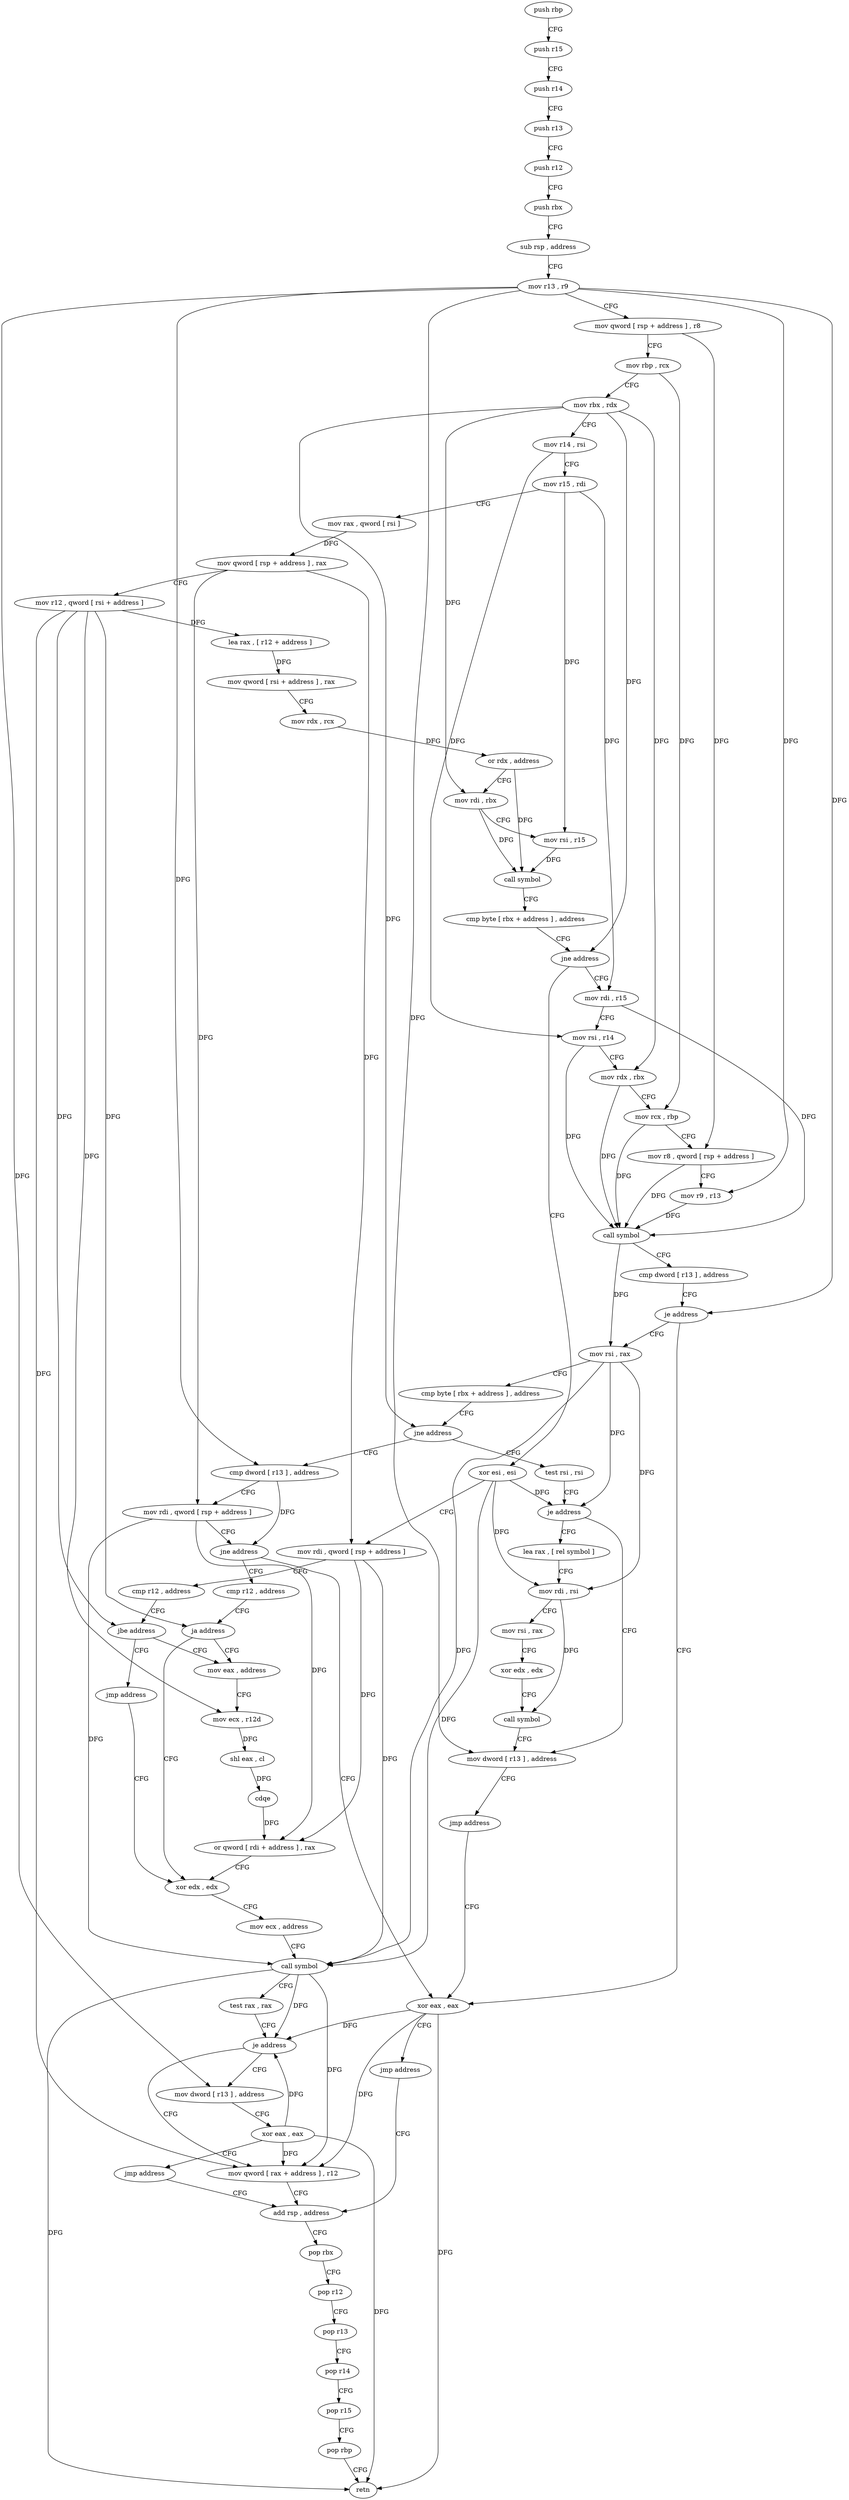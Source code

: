digraph "func" {
"4244704" [label = "push rbp" ]
"4244705" [label = "push r15" ]
"4244707" [label = "push r14" ]
"4244709" [label = "push r13" ]
"4244711" [label = "push r12" ]
"4244713" [label = "push rbx" ]
"4244714" [label = "sub rsp , address" ]
"4244718" [label = "mov r13 , r9" ]
"4244721" [label = "mov qword [ rsp + address ] , r8" ]
"4244726" [label = "mov rbp , rcx" ]
"4244729" [label = "mov rbx , rdx" ]
"4244732" [label = "mov r14 , rsi" ]
"4244735" [label = "mov r15 , rdi" ]
"4244738" [label = "mov rax , qword [ rsi ]" ]
"4244741" [label = "mov qword [ rsp + address ] , rax" ]
"4244746" [label = "mov r12 , qword [ rsi + address ]" ]
"4244750" [label = "lea rax , [ r12 + address ]" ]
"4244755" [label = "mov qword [ rsi + address ] , rax" ]
"4244759" [label = "mov rdx , rcx" ]
"4244762" [label = "or rdx , address" ]
"4244769" [label = "mov rdi , rbx" ]
"4244772" [label = "mov rsi , r15" ]
"4244775" [label = "call symbol" ]
"4244780" [label = "cmp byte [ rbx + address ] , address" ]
"4244784" [label = "jne address" ]
"4244801" [label = "mov rdi , r15" ]
"4244786" [label = "xor esi , esi" ]
"4244804" [label = "mov rsi , r14" ]
"4244807" [label = "mov rdx , rbx" ]
"4244810" [label = "mov rcx , rbp" ]
"4244813" [label = "mov r8 , qword [ rsp + address ]" ]
"4244818" [label = "mov r9 , r13" ]
"4244821" [label = "call symbol" ]
"4244826" [label = "cmp dword [ r13 ] , address" ]
"4244831" [label = "je address" ]
"4244837" [label = "mov rsi , rax" ]
"4244833" [label = "xor eax , eax" ]
"4244788" [label = "mov rdi , qword [ rsp + address ]" ]
"4244793" [label = "cmp r12 , address" ]
"4244797" [label = "jbe address" ]
"4244864" [label = "mov eax , address" ]
"4244799" [label = "jmp address" ]
"4244840" [label = "cmp byte [ rbx + address ] , address" ]
"4244844" [label = "jne address" ]
"4244931" [label = "test rsi , rsi" ]
"4244846" [label = "cmp dword [ r13 ] , address" ]
"4244835" [label = "jmp address" ]
"4244904" [label = "add rsp , address" ]
"4244869" [label = "mov ecx , r12d" ]
"4244872" [label = "shl eax , cl" ]
"4244874" [label = "cdqe" ]
"4244876" [label = "or qword [ rdi + address ] , rax" ]
"4244883" [label = "xor edx , edx" ]
"4244934" [label = "je address" ]
"4244956" [label = "mov dword [ r13 ] , address" ]
"4244936" [label = "lea rax , [ rel symbol ]" ]
"4244851" [label = "mov rdi , qword [ rsp + address ]" ]
"4244856" [label = "jne address" ]
"4244858" [label = "cmp r12 , address" ]
"4244908" [label = "pop rbx" ]
"4244909" [label = "pop r12" ]
"4244911" [label = "pop r13" ]
"4244913" [label = "pop r14" ]
"4244915" [label = "pop r15" ]
"4244917" [label = "pop rbp" ]
"4244918" [label = "retn" ]
"4244919" [label = "mov dword [ r13 ] , address" ]
"4244927" [label = "xor eax , eax" ]
"4244929" [label = "jmp address" ]
"4244900" [label = "mov qword [ rax + address ] , r12" ]
"4244885" [label = "mov ecx , address" ]
"4244890" [label = "call symbol" ]
"4244895" [label = "test rax , rax" ]
"4244898" [label = "je address" ]
"4244964" [label = "jmp address" ]
"4244943" [label = "mov rdi , rsi" ]
"4244946" [label = "mov rsi , rax" ]
"4244949" [label = "xor edx , edx" ]
"4244951" [label = "call symbol" ]
"4244862" [label = "ja address" ]
"4244704" -> "4244705" [ label = "CFG" ]
"4244705" -> "4244707" [ label = "CFG" ]
"4244707" -> "4244709" [ label = "CFG" ]
"4244709" -> "4244711" [ label = "CFG" ]
"4244711" -> "4244713" [ label = "CFG" ]
"4244713" -> "4244714" [ label = "CFG" ]
"4244714" -> "4244718" [ label = "CFG" ]
"4244718" -> "4244721" [ label = "CFG" ]
"4244718" -> "4244818" [ label = "DFG" ]
"4244718" -> "4244831" [ label = "DFG" ]
"4244718" -> "4244846" [ label = "DFG" ]
"4244718" -> "4244956" [ label = "DFG" ]
"4244718" -> "4244919" [ label = "DFG" ]
"4244721" -> "4244726" [ label = "CFG" ]
"4244721" -> "4244813" [ label = "DFG" ]
"4244726" -> "4244729" [ label = "CFG" ]
"4244726" -> "4244810" [ label = "DFG" ]
"4244729" -> "4244732" [ label = "CFG" ]
"4244729" -> "4244769" [ label = "DFG" ]
"4244729" -> "4244784" [ label = "DFG" ]
"4244729" -> "4244807" [ label = "DFG" ]
"4244729" -> "4244844" [ label = "DFG" ]
"4244732" -> "4244735" [ label = "CFG" ]
"4244732" -> "4244804" [ label = "DFG" ]
"4244735" -> "4244738" [ label = "CFG" ]
"4244735" -> "4244772" [ label = "DFG" ]
"4244735" -> "4244801" [ label = "DFG" ]
"4244738" -> "4244741" [ label = "DFG" ]
"4244741" -> "4244746" [ label = "CFG" ]
"4244741" -> "4244788" [ label = "DFG" ]
"4244741" -> "4244851" [ label = "DFG" ]
"4244746" -> "4244750" [ label = "DFG" ]
"4244746" -> "4244797" [ label = "DFG" ]
"4244746" -> "4244869" [ label = "DFG" ]
"4244746" -> "4244862" [ label = "DFG" ]
"4244746" -> "4244900" [ label = "DFG" ]
"4244750" -> "4244755" [ label = "DFG" ]
"4244755" -> "4244759" [ label = "CFG" ]
"4244759" -> "4244762" [ label = "DFG" ]
"4244762" -> "4244769" [ label = "CFG" ]
"4244762" -> "4244775" [ label = "DFG" ]
"4244769" -> "4244772" [ label = "CFG" ]
"4244769" -> "4244775" [ label = "DFG" ]
"4244772" -> "4244775" [ label = "DFG" ]
"4244775" -> "4244780" [ label = "CFG" ]
"4244780" -> "4244784" [ label = "CFG" ]
"4244784" -> "4244801" [ label = "CFG" ]
"4244784" -> "4244786" [ label = "CFG" ]
"4244801" -> "4244804" [ label = "CFG" ]
"4244801" -> "4244821" [ label = "DFG" ]
"4244786" -> "4244788" [ label = "CFG" ]
"4244786" -> "4244934" [ label = "DFG" ]
"4244786" -> "4244890" [ label = "DFG" ]
"4244786" -> "4244943" [ label = "DFG" ]
"4244804" -> "4244807" [ label = "CFG" ]
"4244804" -> "4244821" [ label = "DFG" ]
"4244807" -> "4244810" [ label = "CFG" ]
"4244807" -> "4244821" [ label = "DFG" ]
"4244810" -> "4244813" [ label = "CFG" ]
"4244810" -> "4244821" [ label = "DFG" ]
"4244813" -> "4244818" [ label = "CFG" ]
"4244813" -> "4244821" [ label = "DFG" ]
"4244818" -> "4244821" [ label = "DFG" ]
"4244821" -> "4244826" [ label = "CFG" ]
"4244821" -> "4244837" [ label = "DFG" ]
"4244826" -> "4244831" [ label = "CFG" ]
"4244831" -> "4244837" [ label = "CFG" ]
"4244831" -> "4244833" [ label = "CFG" ]
"4244837" -> "4244840" [ label = "CFG" ]
"4244837" -> "4244934" [ label = "DFG" ]
"4244837" -> "4244890" [ label = "DFG" ]
"4244837" -> "4244943" [ label = "DFG" ]
"4244833" -> "4244835" [ label = "CFG" ]
"4244833" -> "4244918" [ label = "DFG" ]
"4244833" -> "4244898" [ label = "DFG" ]
"4244833" -> "4244900" [ label = "DFG" ]
"4244788" -> "4244793" [ label = "CFG" ]
"4244788" -> "4244876" [ label = "DFG" ]
"4244788" -> "4244890" [ label = "DFG" ]
"4244793" -> "4244797" [ label = "CFG" ]
"4244797" -> "4244864" [ label = "CFG" ]
"4244797" -> "4244799" [ label = "CFG" ]
"4244864" -> "4244869" [ label = "CFG" ]
"4244799" -> "4244883" [ label = "CFG" ]
"4244840" -> "4244844" [ label = "CFG" ]
"4244844" -> "4244931" [ label = "CFG" ]
"4244844" -> "4244846" [ label = "CFG" ]
"4244931" -> "4244934" [ label = "CFG" ]
"4244846" -> "4244851" [ label = "CFG" ]
"4244846" -> "4244856" [ label = "DFG" ]
"4244835" -> "4244904" [ label = "CFG" ]
"4244904" -> "4244908" [ label = "CFG" ]
"4244869" -> "4244872" [ label = "DFG" ]
"4244872" -> "4244874" [ label = "DFG" ]
"4244874" -> "4244876" [ label = "DFG" ]
"4244876" -> "4244883" [ label = "CFG" ]
"4244883" -> "4244885" [ label = "CFG" ]
"4244934" -> "4244956" [ label = "CFG" ]
"4244934" -> "4244936" [ label = "CFG" ]
"4244956" -> "4244964" [ label = "CFG" ]
"4244936" -> "4244943" [ label = "CFG" ]
"4244851" -> "4244856" [ label = "CFG" ]
"4244851" -> "4244876" [ label = "DFG" ]
"4244851" -> "4244890" [ label = "DFG" ]
"4244856" -> "4244833" [ label = "CFG" ]
"4244856" -> "4244858" [ label = "CFG" ]
"4244858" -> "4244862" [ label = "CFG" ]
"4244908" -> "4244909" [ label = "CFG" ]
"4244909" -> "4244911" [ label = "CFG" ]
"4244911" -> "4244913" [ label = "CFG" ]
"4244913" -> "4244915" [ label = "CFG" ]
"4244915" -> "4244917" [ label = "CFG" ]
"4244917" -> "4244918" [ label = "CFG" ]
"4244919" -> "4244927" [ label = "CFG" ]
"4244927" -> "4244929" [ label = "CFG" ]
"4244927" -> "4244898" [ label = "DFG" ]
"4244927" -> "4244918" [ label = "DFG" ]
"4244927" -> "4244900" [ label = "DFG" ]
"4244929" -> "4244904" [ label = "CFG" ]
"4244900" -> "4244904" [ label = "CFG" ]
"4244885" -> "4244890" [ label = "CFG" ]
"4244890" -> "4244895" [ label = "CFG" ]
"4244890" -> "4244918" [ label = "DFG" ]
"4244890" -> "4244898" [ label = "DFG" ]
"4244890" -> "4244900" [ label = "DFG" ]
"4244895" -> "4244898" [ label = "CFG" ]
"4244898" -> "4244919" [ label = "CFG" ]
"4244898" -> "4244900" [ label = "CFG" ]
"4244964" -> "4244833" [ label = "CFG" ]
"4244943" -> "4244946" [ label = "CFG" ]
"4244943" -> "4244951" [ label = "DFG" ]
"4244946" -> "4244949" [ label = "CFG" ]
"4244949" -> "4244951" [ label = "CFG" ]
"4244951" -> "4244956" [ label = "CFG" ]
"4244862" -> "4244883" [ label = "CFG" ]
"4244862" -> "4244864" [ label = "CFG" ]
}
